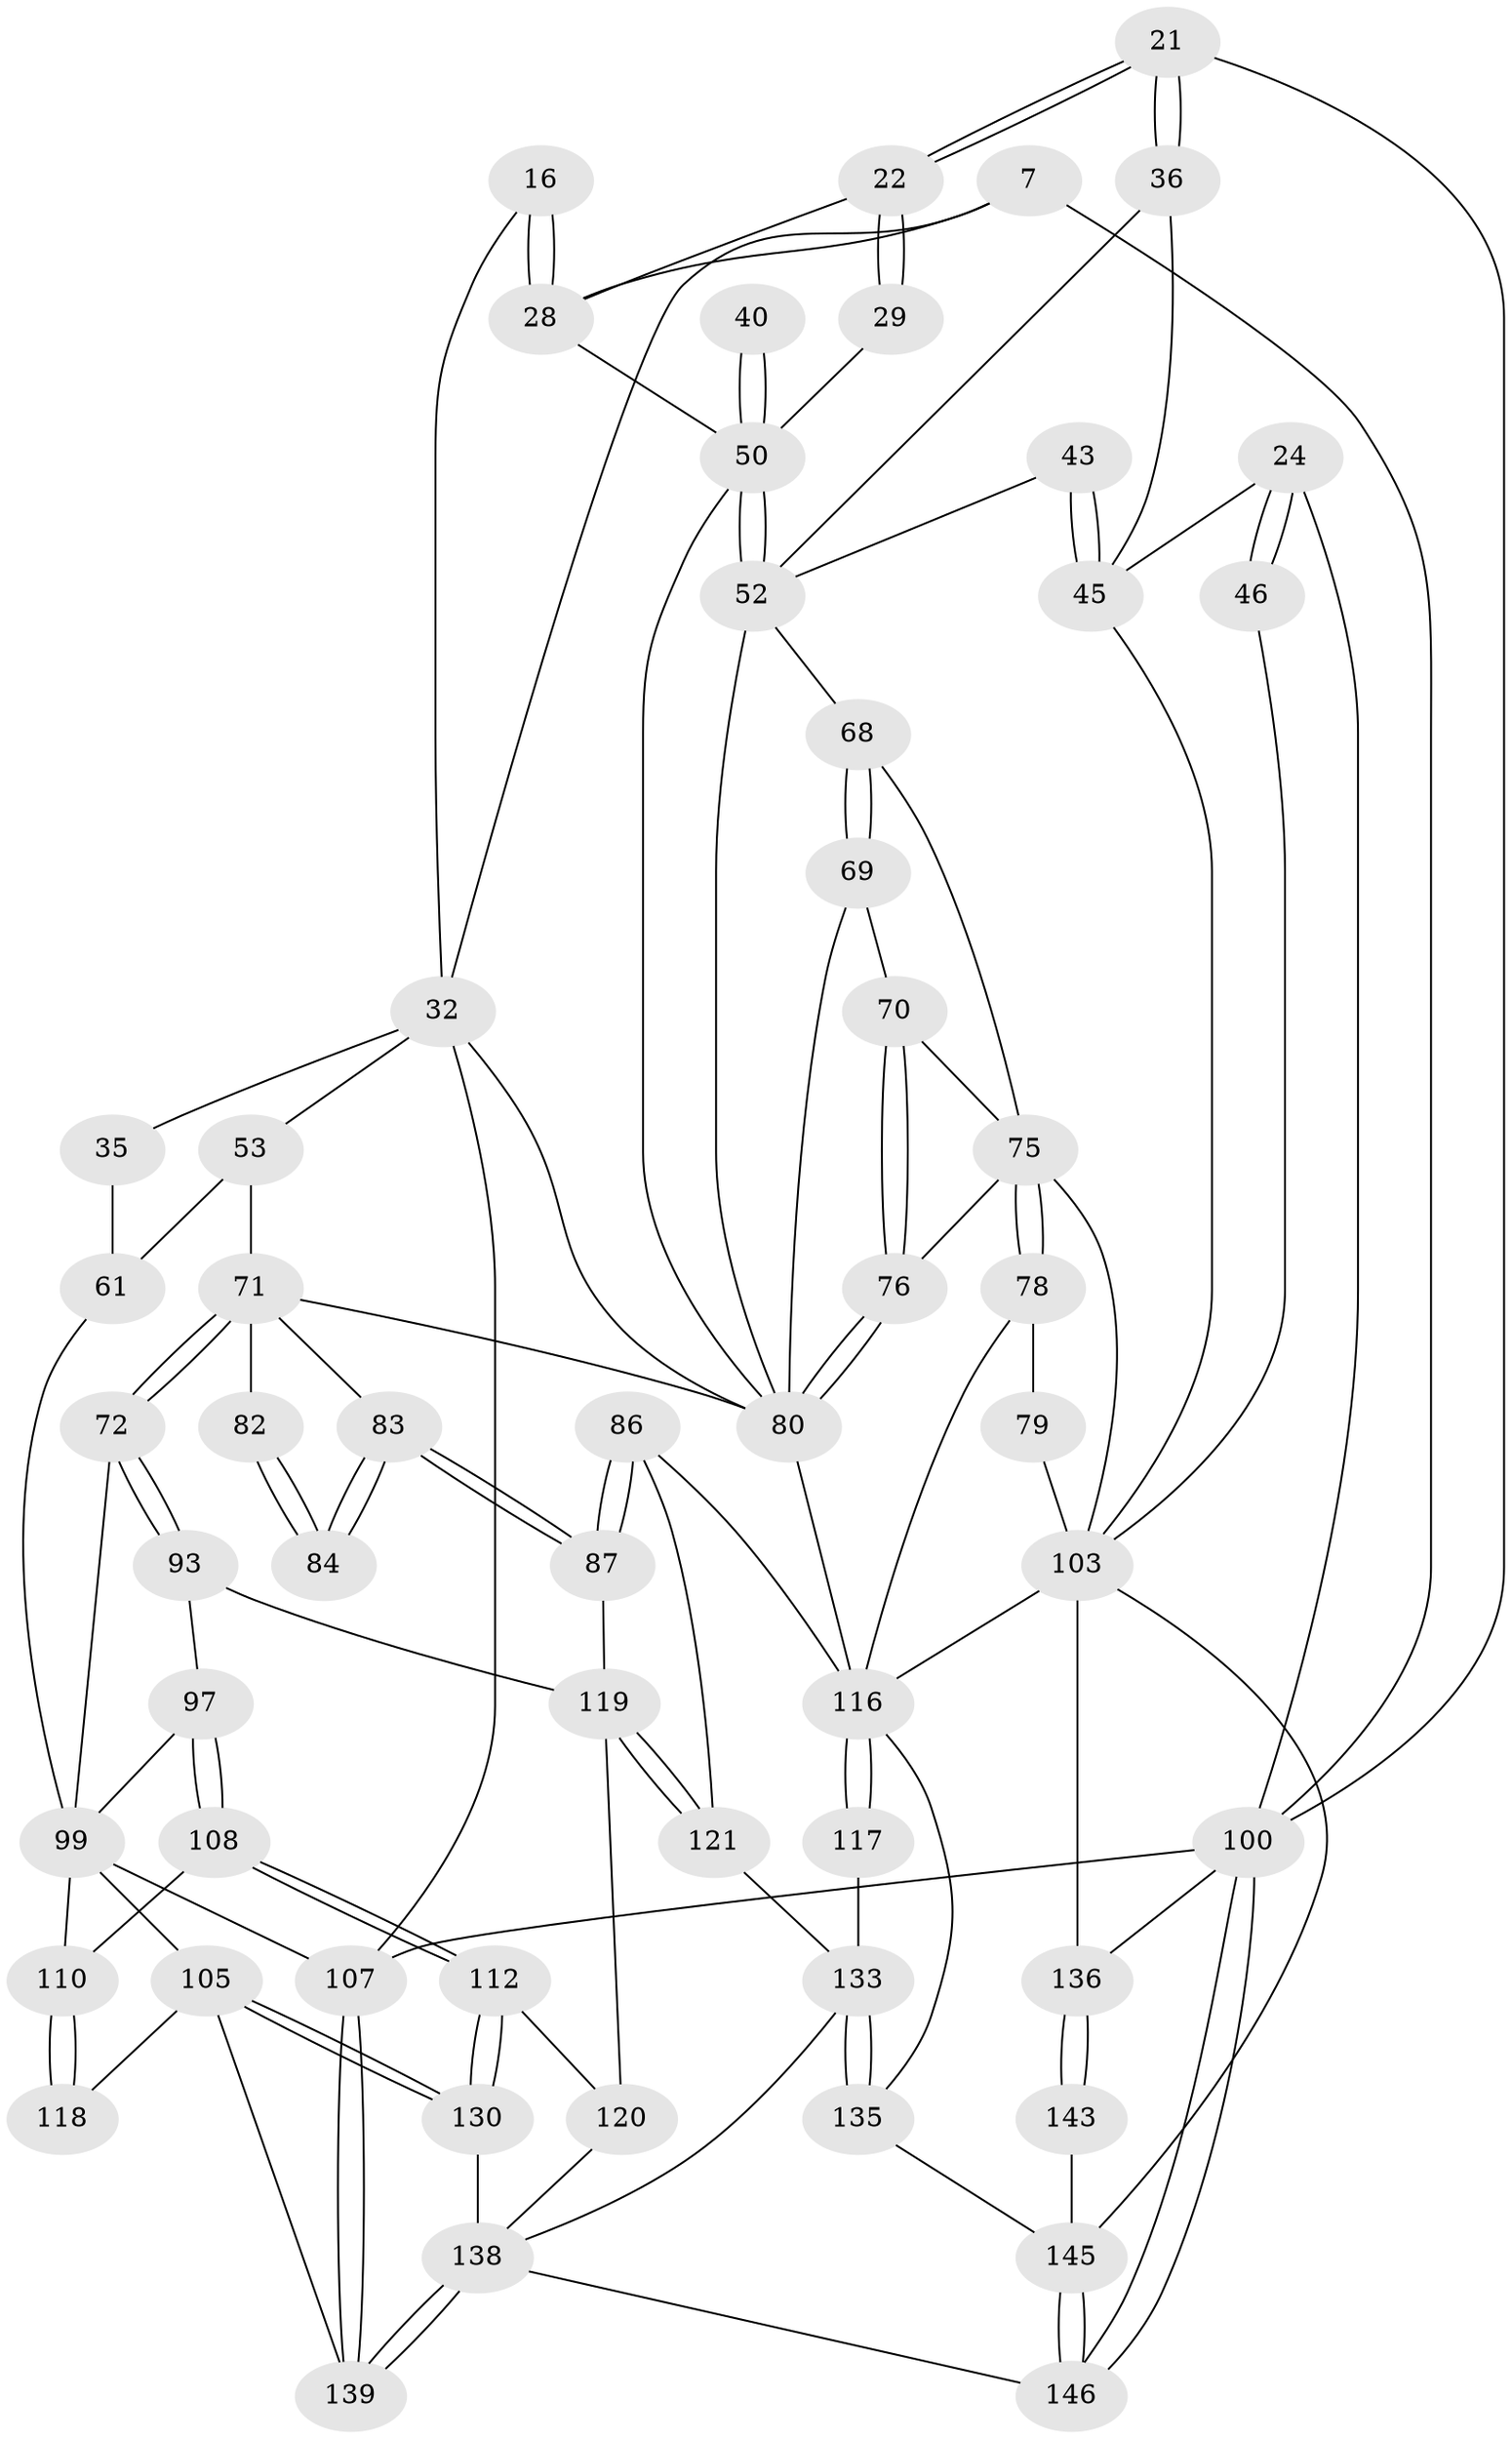 // original degree distribution, {3: 0.0136986301369863, 4: 0.2602739726027397, 6: 0.2465753424657534, 5: 0.4794520547945205}
// Generated by graph-tools (version 1.1) at 2025/05/03/04/25 22:05:55]
// undirected, 58 vertices, 130 edges
graph export_dot {
graph [start="1"]
  node [color=gray90,style=filled];
  7 [pos="+0.27548188095442383+0.07240499016264983",super="+2"];
  16 [pos="+0.35167132951288077+0.21469859537648758"];
  21 [pos="+0.6926846018769132+0.1750821555603421",super="+20"];
  22 [pos="+0.6884360698018044+0.1666433960448313",super="+13+14"];
  24 [pos="+0.9158533961404455+0.20156956150102434",super="+23"];
  28 [pos="+0.47868353428761773+0.16102144626700968",super="+15+11"];
  29 [pos="+0.6093809566785768+0.1365680908013312"];
  32 [pos="+0.0471368912797437+0.12568532173157018",super="+19"];
  35 [pos="+0.06894896181223698+0.26101659586821174",super="+34"];
  36 [pos="+0.6970305228467433+0.18871570466805776",super="+27"];
  40 [pos="+0.5280556313556376+0.2733242310904917"];
  43 [pos="+0.7437805329493974+0.2791200853654366"];
  45 [pos="+0.8371539945515755+0.32342984276648995",super="+25+26"];
  46 [pos="+1+0.37126224377059025"];
  50 [pos="+0.5528665359513214+0.31454404932033886",super="+38+39+41"];
  52 [pos="+0.5569725128226845+0.39397569787358366",super="+51"];
  53 [pos="+0.21046861334777048+0.3935827770978124"];
  61 [pos="+0.09938148839851829+0.3848005759121348",super="+59+54"];
  68 [pos="+0.7186672994209513+0.36485280616516086"];
  69 [pos="+0.6845575484865596+0.4444789314720877"];
  70 [pos="+0.7061887519629377+0.46890504517486387"];
  71 [pos="+0.2049046594164861+0.5188963300843471",super="+64"];
  72 [pos="+0.1782342744684309+0.5556602225766678"];
  75 [pos="+0.726001614990298+0.5234628974258404",super="+66+67"];
  76 [pos="+0.7158432688450787+0.5203774164921613"];
  78 [pos="+0.7709705667551485+0.5568535326312869"];
  79 [pos="+0.8694287878052172+0.6045211305876176",super="+77"];
  80 [pos="+0.6456461237492102+0.5615711214618098",super="+56+58"];
  82 [pos="+0.24060158006792606+0.525835698328611",super="+81"];
  83 [pos="+0.36597137208819047+0.636738051340948"];
  84 [pos="+0.35309136600644064+0.61134382598394"];
  86 [pos="+0.3737924398670407+0.6475150502603074"];
  87 [pos="+0.3691902433251462+0.6461613869945739"];
  93 [pos="+0.17869728639250573+0.6007714443047841"];
  97 [pos="+0.13101187203522574+0.6370404722329783"];
  99 [pos="+0+0.514002128834981",super="+98+74+60+73"];
  100 [pos="+1+1",super="+4"];
  103 [pos="+0.9138733825911182+0.6734732276727791",super="+102+95"];
  105 [pos="+0+1",super="+104"];
  107 [pos="+0+1",super="+5+33"];
  108 [pos="+0.13735076711677202+0.7585388172842545"];
  110 [pos="+0.054424641379546584+0.7074444677550688",super="+109"];
  112 [pos="+0.1434776916098537+0.762517582520912"];
  116 [pos="+0.6558464737498582+0.8078803245402837",super="+96"];
  117 [pos="+0.5795843778225391+0.7490833286686286",super="+113"];
  118 [pos="+0+0.9413551300487346"];
  119 [pos="+0.298271709075542+0.7977348375762341",super="+92"];
  120 [pos="+0.26199750761384316+0.8058950154926504",super="+111"];
  121 [pos="+0.3730365169997772+0.8203231187044726",super="+115"];
  130 [pos="+0.16308117085194568+0.828472174540359"];
  133 [pos="+0.4214865619732064+0.9513675653136279",super="+126+127"];
  135 [pos="+0.5139575675953094+0.8458607831691457",super="+129"];
  136 [pos="+1+0.9181906495970288",super="+101+122"];
  138 [pos="+0.414476388420104+1",super="+134"];
  139 [pos="+0.36586428462439363+1",super="+137"];
  143 [pos="+0.8987082962177396+0.9063842668817084",super="+140"];
  145 [pos="+0.8599206524071549+1",super="+141+142"];
  146 [pos="+0.894184723849368+1",super="+144"];
  7 -- 100;
  7 -- 32;
  7 -- 28 [weight=2];
  16 -- 28 [weight=2];
  16 -- 28;
  16 -- 32;
  21 -- 22 [weight=2];
  21 -- 22;
  21 -- 36 [weight=2];
  21 -- 36;
  21 -- 100;
  22 -- 29 [weight=2];
  22 -- 29;
  22 -- 28;
  24 -- 46 [weight=2];
  24 -- 46;
  24 -- 100;
  24 -- 45;
  28 -- 50;
  29 -- 50;
  32 -- 35 [weight=2];
  32 -- 53;
  32 -- 107 [weight=2];
  32 -- 80;
  35 -- 61 [weight=2];
  36 -- 45;
  36 -- 52;
  40 -- 50 [weight=3];
  40 -- 50;
  43 -- 45 [weight=2];
  43 -- 45;
  43 -- 52;
  45 -- 103;
  46 -- 103;
  50 -- 52 [weight=2];
  50 -- 52;
  50 -- 80;
  52 -- 68;
  52 -- 80;
  53 -- 61;
  53 -- 71;
  61 -- 99 [weight=2];
  68 -- 69;
  68 -- 69;
  68 -- 75;
  69 -- 70;
  69 -- 80;
  70 -- 76;
  70 -- 76;
  70 -- 75;
  71 -- 72;
  71 -- 72;
  71 -- 82 [weight=2];
  71 -- 83;
  71 -- 80;
  72 -- 93;
  72 -- 93;
  72 -- 99;
  75 -- 76;
  75 -- 78;
  75 -- 78;
  75 -- 103;
  76 -- 80;
  76 -- 80;
  78 -- 79;
  78 -- 116;
  79 -- 103 [weight=3];
  80 -- 116 [weight=2];
  82 -- 84 [weight=2];
  82 -- 84;
  83 -- 84;
  83 -- 84;
  83 -- 87;
  83 -- 87;
  86 -- 87;
  86 -- 87;
  86 -- 116;
  86 -- 121;
  87 -- 119;
  93 -- 97;
  93 -- 119;
  97 -- 108;
  97 -- 108;
  97 -- 99;
  99 -- 110;
  99 -- 107;
  99 -- 105;
  100 -- 146;
  100 -- 146;
  100 -- 107 [weight=2];
  100 -- 136;
  103 -- 136 [weight=2];
  103 -- 116;
  103 -- 145;
  105 -- 130;
  105 -- 130;
  105 -- 139;
  105 -- 118;
  107 -- 139 [weight=2];
  107 -- 139;
  108 -- 112;
  108 -- 112;
  108 -- 110;
  110 -- 118 [weight=2];
  110 -- 118;
  112 -- 130;
  112 -- 130;
  112 -- 120;
  116 -- 117 [weight=2];
  116 -- 117;
  116 -- 135;
  117 -- 133 [weight=2];
  119 -- 120 [weight=2];
  119 -- 121;
  119 -- 121;
  120 -- 138;
  121 -- 133 [weight=2];
  130 -- 138;
  133 -- 135 [weight=2];
  133 -- 135;
  133 -- 138;
  135 -- 145;
  136 -- 143 [weight=2];
  136 -- 143;
  138 -- 139 [weight=2];
  138 -- 139;
  138 -- 146;
  143 -- 145 [weight=3];
  145 -- 146 [weight=2];
  145 -- 146;
}
